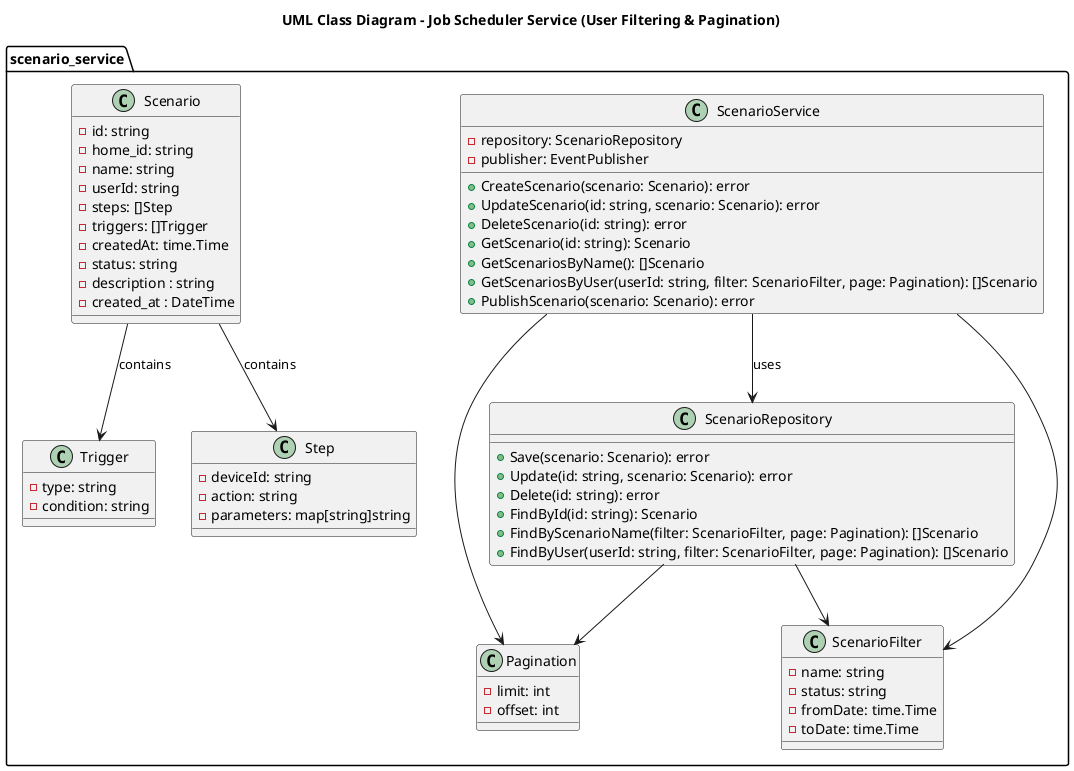 @startuml
title UML Class Diagram - Job Scheduler Service (User Filtering & Pagination)

package "scenario_service" {

    class ScenarioService {
        - repository: ScenarioRepository
        - publisher: EventPublisher

        + CreateScenario(scenario: Scenario): error
        + UpdateScenario(id: string, scenario: Scenario): error
        + DeleteScenario(id: string): error
        + GetScenario(id: string): Scenario
        + GetScenariosByName(): []Scenario
        + GetScenariosByUser(userId: string, filter: ScenarioFilter, page: Pagination): []Scenario
        + PublishScenario(scenario: Scenario): error
    }

    class ScenarioRepository {
        + Save(scenario: Scenario): error
        + Update(id: string, scenario: Scenario): error
        + Delete(id: string): error
        + FindById(id: string): Scenario
        + FindByScenarioName(filter: ScenarioFilter, page: Pagination): []Scenario
        + FindByUser(userId: string, filter: ScenarioFilter, page: Pagination): []Scenario
    }

    class Scenario {
        - id: string
        - home_id: string
        - name: string
        - userId: string
        - steps: []Step
        - triggers: []Trigger
        - createdAt: time.Time
        - status: string
        - description : string
        - created_at : DateTime
    }
    

    class Step {
        - deviceId: string
        - action: string
        - parameters: map[string]string
    }

    class Trigger {
        - type: string
        - condition: string
    }

    class ScenarioFilter {
        - name: string
        - status: string
        - fromDate: time.Time
        - toDate: time.Time
    }

    class Pagination {
        - limit: int
        - offset: int
    }

    ' Relationships
    ScenarioService --> ScenarioRepository : uses
    Scenario --> Step : contains
    Scenario --> Trigger : contains
    ScenarioService --> ScenarioFilter
    ScenarioService --> Pagination
    ScenarioRepository --> ScenarioFilter
    ScenarioRepository --> Pagination
}

@enduml